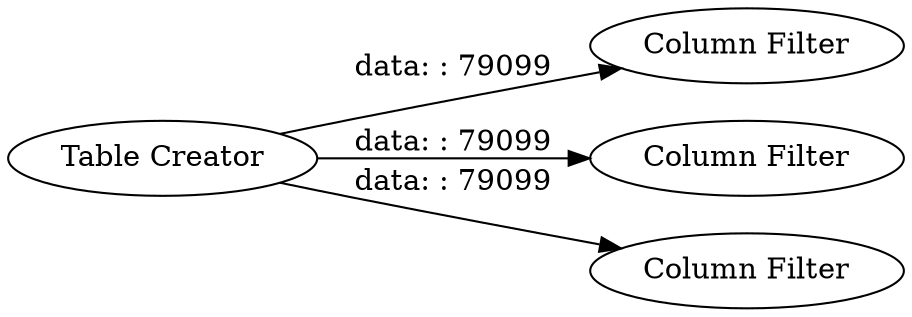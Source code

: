 digraph {
	"1290297244345647672_2" [label="Column Filter"]
	"1290297244345647672_4" [label="Column Filter"]
	"1290297244345647672_3" [label="Column Filter"]
	"1290297244345647672_1" [label="Table Creator"]
	"1290297244345647672_1" -> "1290297244345647672_4" [label="data: : 79099"]
	"1290297244345647672_1" -> "1290297244345647672_3" [label="data: : 79099"]
	"1290297244345647672_1" -> "1290297244345647672_2" [label="data: : 79099"]
	rankdir=LR
}
